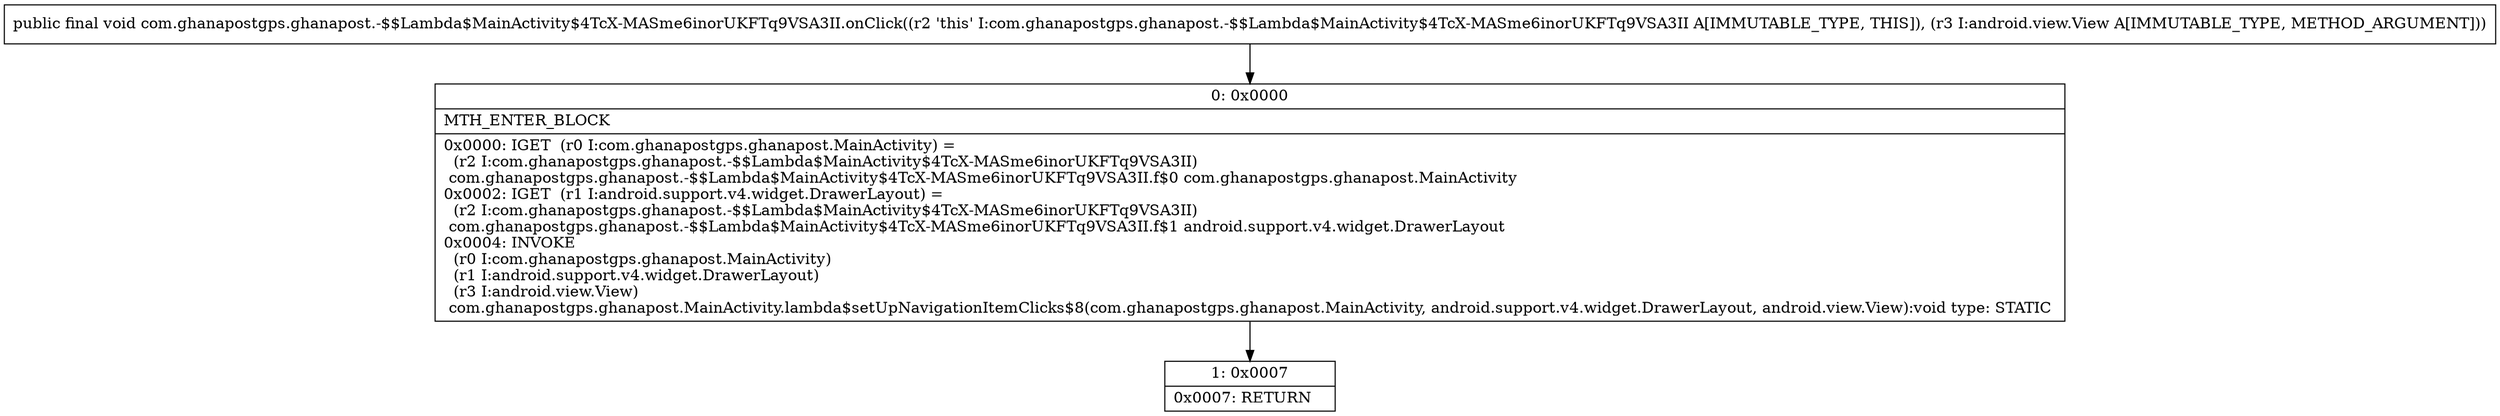 digraph "CFG forcom.ghanapostgps.ghanapost.\-$$Lambda$MainActivity$4TcX\-MASme6inorUKFTq9VSA3II.onClick(Landroid\/view\/View;)V" {
Node_0 [shape=record,label="{0\:\ 0x0000|MTH_ENTER_BLOCK\l|0x0000: IGET  (r0 I:com.ghanapostgps.ghanapost.MainActivity) = \l  (r2 I:com.ghanapostgps.ghanapost.\-$$Lambda$MainActivity$4TcX\-MASme6inorUKFTq9VSA3II)\l com.ghanapostgps.ghanapost.\-$$Lambda$MainActivity$4TcX\-MASme6inorUKFTq9VSA3II.f$0 com.ghanapostgps.ghanapost.MainActivity \l0x0002: IGET  (r1 I:android.support.v4.widget.DrawerLayout) = \l  (r2 I:com.ghanapostgps.ghanapost.\-$$Lambda$MainActivity$4TcX\-MASme6inorUKFTq9VSA3II)\l com.ghanapostgps.ghanapost.\-$$Lambda$MainActivity$4TcX\-MASme6inorUKFTq9VSA3II.f$1 android.support.v4.widget.DrawerLayout \l0x0004: INVOKE  \l  (r0 I:com.ghanapostgps.ghanapost.MainActivity)\l  (r1 I:android.support.v4.widget.DrawerLayout)\l  (r3 I:android.view.View)\l com.ghanapostgps.ghanapost.MainActivity.lambda$setUpNavigationItemClicks$8(com.ghanapostgps.ghanapost.MainActivity, android.support.v4.widget.DrawerLayout, android.view.View):void type: STATIC \l}"];
Node_1 [shape=record,label="{1\:\ 0x0007|0x0007: RETURN   \l}"];
MethodNode[shape=record,label="{public final void com.ghanapostgps.ghanapost.\-$$Lambda$MainActivity$4TcX\-MASme6inorUKFTq9VSA3II.onClick((r2 'this' I:com.ghanapostgps.ghanapost.\-$$Lambda$MainActivity$4TcX\-MASme6inorUKFTq9VSA3II A[IMMUTABLE_TYPE, THIS]), (r3 I:android.view.View A[IMMUTABLE_TYPE, METHOD_ARGUMENT])) }"];
MethodNode -> Node_0;
Node_0 -> Node_1;
}

